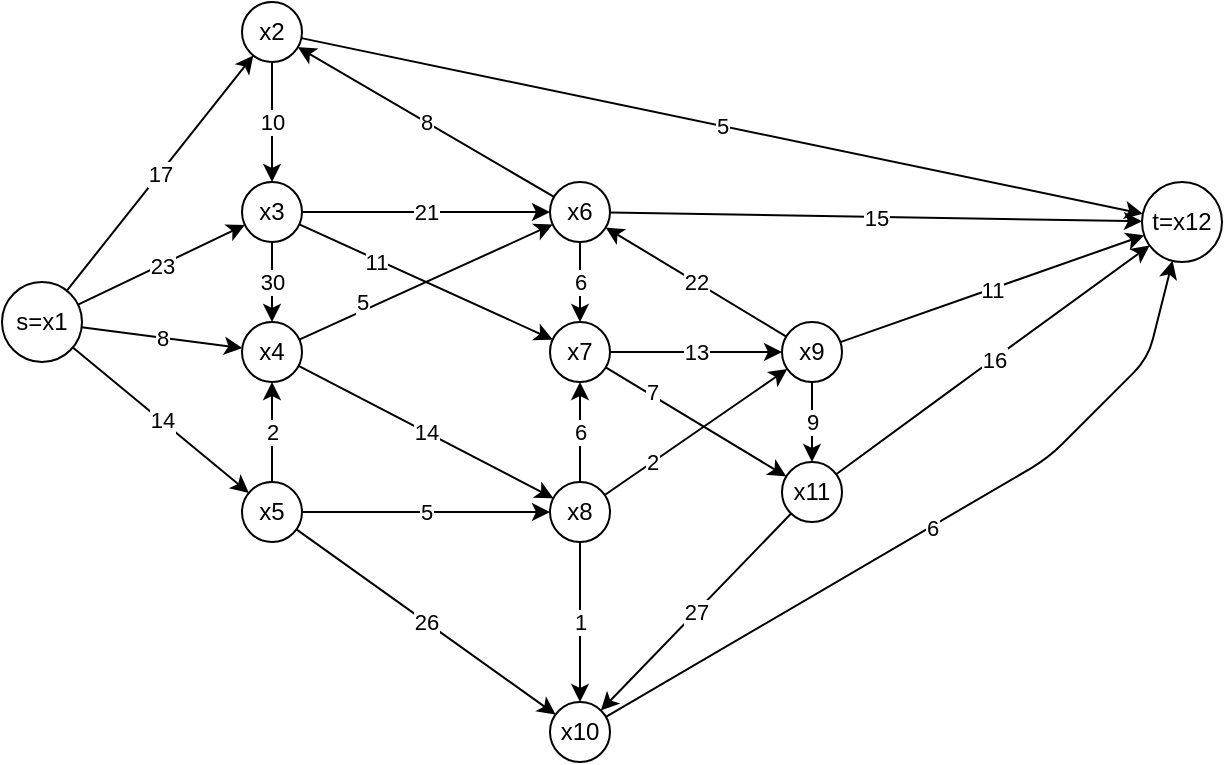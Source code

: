 <mxfile version="13.9.9" type="device"><diagram id="rLqQDBfj-kXCqu5qeH-N" name="Страница 1"><mxGraphModel dx="981" dy="567" grid="1" gridSize="10" guides="1" tooltips="1" connect="1" arrows="1" fold="1" page="1" pageScale="1" pageWidth="827" pageHeight="1169" math="0" shadow="0"><root><mxCell id="0"/><mxCell id="1" parent="0"/><mxCell id="h16cfQ7W_Old1PrBc1P_-1" value="s=x1" style="ellipse;whiteSpace=wrap;html=1;aspect=fixed;" parent="1" vertex="1"><mxGeometry x="110" y="270" width="40" height="40" as="geometry"/></mxCell><mxCell id="h16cfQ7W_Old1PrBc1P_-2" value="x2" style="ellipse;whiteSpace=wrap;html=1;aspect=fixed;" parent="1" vertex="1"><mxGeometry x="230" y="130" width="30" height="30" as="geometry"/></mxCell><mxCell id="h16cfQ7W_Old1PrBc1P_-3" value="x3" style="ellipse;whiteSpace=wrap;html=1;aspect=fixed;" parent="1" vertex="1"><mxGeometry x="230" y="220" width="30" height="30" as="geometry"/></mxCell><mxCell id="h16cfQ7W_Old1PrBc1P_-4" value="x4" style="ellipse;whiteSpace=wrap;html=1;aspect=fixed;" parent="1" vertex="1"><mxGeometry x="230" y="290" width="30" height="30" as="geometry"/></mxCell><mxCell id="h16cfQ7W_Old1PrBc1P_-5" value="x5" style="ellipse;whiteSpace=wrap;html=1;aspect=fixed;" parent="1" vertex="1"><mxGeometry x="230" y="370" width="30" height="30" as="geometry"/></mxCell><mxCell id="h16cfQ7W_Old1PrBc1P_-6" value="" style="endArrow=classic;html=1;" parent="1" source="h16cfQ7W_Old1PrBc1P_-1" target="h16cfQ7W_Old1PrBc1P_-2" edge="1"><mxGeometry relative="1" as="geometry"><mxPoint x="170" y="280" as="sourcePoint"/><mxPoint x="210" y="310" as="targetPoint"/></mxGeometry></mxCell><mxCell id="h16cfQ7W_Old1PrBc1P_-7" value="17" style="edgeLabel;resizable=0;html=1;align=center;verticalAlign=middle;" parent="h16cfQ7W_Old1PrBc1P_-6" connectable="0" vertex="1"><mxGeometry relative="1" as="geometry"/></mxCell><mxCell id="h16cfQ7W_Old1PrBc1P_-8" value="" style="endArrow=classic;html=1;" parent="1" source="h16cfQ7W_Old1PrBc1P_-1" target="h16cfQ7W_Old1PrBc1P_-3" edge="1"><mxGeometry relative="1" as="geometry"><mxPoint x="100" y="310" as="sourcePoint"/><mxPoint x="200" y="310" as="targetPoint"/></mxGeometry></mxCell><mxCell id="h16cfQ7W_Old1PrBc1P_-9" value="23" style="edgeLabel;resizable=0;html=1;align=center;verticalAlign=middle;" parent="h16cfQ7W_Old1PrBc1P_-8" connectable="0" vertex="1"><mxGeometry relative="1" as="geometry"><mxPoint as="offset"/></mxGeometry></mxCell><mxCell id="h16cfQ7W_Old1PrBc1P_-10" value="" style="endArrow=classic;html=1;" parent="1" source="h16cfQ7W_Old1PrBc1P_-1" target="h16cfQ7W_Old1PrBc1P_-4" edge="1"><mxGeometry relative="1" as="geometry"><mxPoint x="90" y="310" as="sourcePoint"/><mxPoint x="190" y="310" as="targetPoint"/></mxGeometry></mxCell><mxCell id="h16cfQ7W_Old1PrBc1P_-11" value="8" style="edgeLabel;resizable=0;html=1;align=center;verticalAlign=middle;" parent="h16cfQ7W_Old1PrBc1P_-10" connectable="0" vertex="1"><mxGeometry relative="1" as="geometry"/></mxCell><mxCell id="h16cfQ7W_Old1PrBc1P_-12" value="" style="endArrow=classic;html=1;" parent="1" source="h16cfQ7W_Old1PrBc1P_-1" target="h16cfQ7W_Old1PrBc1P_-5" edge="1"><mxGeometry relative="1" as="geometry"><mxPoint x="90" y="310" as="sourcePoint"/><mxPoint x="190" y="310" as="targetPoint"/></mxGeometry></mxCell><mxCell id="h16cfQ7W_Old1PrBc1P_-13" value="14" style="edgeLabel;resizable=0;html=1;align=center;verticalAlign=middle;" parent="h16cfQ7W_Old1PrBc1P_-12" connectable="0" vertex="1"><mxGeometry relative="1" as="geometry"/></mxCell><mxCell id="h16cfQ7W_Old1PrBc1P_-14" value="" style="endArrow=classic;html=1;" parent="1" source="h16cfQ7W_Old1PrBc1P_-2" target="h16cfQ7W_Old1PrBc1P_-3" edge="1"><mxGeometry relative="1" as="geometry"><mxPoint x="250" y="310" as="sourcePoint"/><mxPoint x="350" y="310" as="targetPoint"/></mxGeometry></mxCell><mxCell id="h16cfQ7W_Old1PrBc1P_-15" value="10" style="edgeLabel;resizable=0;html=1;align=center;verticalAlign=middle;" parent="h16cfQ7W_Old1PrBc1P_-14" connectable="0" vertex="1"><mxGeometry relative="1" as="geometry"/></mxCell><mxCell id="h16cfQ7W_Old1PrBc1P_-17" value="t=x12" style="ellipse;whiteSpace=wrap;html=1;aspect=fixed;" parent="1" vertex="1"><mxGeometry x="680" y="220" width="40" height="40" as="geometry"/></mxCell><mxCell id="h16cfQ7W_Old1PrBc1P_-18" value="" style="endArrow=classic;html=1;" parent="1" source="h16cfQ7W_Old1PrBc1P_-2" target="h16cfQ7W_Old1PrBc1P_-17" edge="1"><mxGeometry relative="1" as="geometry"><mxPoint x="260" y="310" as="sourcePoint"/><mxPoint x="360" y="310" as="targetPoint"/></mxGeometry></mxCell><mxCell id="h16cfQ7W_Old1PrBc1P_-19" value="5" style="edgeLabel;resizable=0;html=1;align=center;verticalAlign=middle;" parent="h16cfQ7W_Old1PrBc1P_-18" connectable="0" vertex="1"><mxGeometry relative="1" as="geometry"/></mxCell><mxCell id="h16cfQ7W_Old1PrBc1P_-20" value="" style="endArrow=classic;html=1;" parent="1" source="h16cfQ7W_Old1PrBc1P_-3" target="h16cfQ7W_Old1PrBc1P_-4" edge="1"><mxGeometry relative="1" as="geometry"><mxPoint x="260" y="270" as="sourcePoint"/><mxPoint x="360" y="270" as="targetPoint"/></mxGeometry></mxCell><mxCell id="h16cfQ7W_Old1PrBc1P_-21" value="30" style="edgeLabel;resizable=0;html=1;align=center;verticalAlign=middle;" parent="h16cfQ7W_Old1PrBc1P_-20" connectable="0" vertex="1"><mxGeometry relative="1" as="geometry"/></mxCell><mxCell id="h16cfQ7W_Old1PrBc1P_-22" value="x6" style="ellipse;whiteSpace=wrap;html=1;aspect=fixed;" parent="1" vertex="1"><mxGeometry x="384" y="220" width="30" height="30" as="geometry"/></mxCell><mxCell id="h16cfQ7W_Old1PrBc1P_-23" value="" style="endArrow=classic;html=1;fillColor=#dae8fc;" parent="1" source="h16cfQ7W_Old1PrBc1P_-3" target="h16cfQ7W_Old1PrBc1P_-22" edge="1"><mxGeometry relative="1" as="geometry"><mxPoint x="260" y="270" as="sourcePoint"/><mxPoint x="360" y="270" as="targetPoint"/></mxGeometry></mxCell><mxCell id="h16cfQ7W_Old1PrBc1P_-24" value="21" style="edgeLabel;resizable=0;html=1;align=center;verticalAlign=middle;" parent="h16cfQ7W_Old1PrBc1P_-23" connectable="0" vertex="1"><mxGeometry relative="1" as="geometry"/></mxCell><mxCell id="h16cfQ7W_Old1PrBc1P_-25" value="x7" style="ellipse;whiteSpace=wrap;html=1;aspect=fixed;" parent="1" vertex="1"><mxGeometry x="384" y="290" width="30" height="30" as="geometry"/></mxCell><mxCell id="h16cfQ7W_Old1PrBc1P_-26" value="" style="endArrow=classic;html=1;strokeColor=#000000;" parent="1" source="h16cfQ7W_Old1PrBc1P_-3" target="h16cfQ7W_Old1PrBc1P_-25" edge="1"><mxGeometry relative="1" as="geometry"><mxPoint x="260" y="270" as="sourcePoint"/><mxPoint x="360" y="270" as="targetPoint"/></mxGeometry></mxCell><mxCell id="h16cfQ7W_Old1PrBc1P_-27" value="11" style="edgeLabel;resizable=0;html=1;align=center;verticalAlign=middle;" parent="h16cfQ7W_Old1PrBc1P_-26" connectable="0" vertex="1"><mxGeometry relative="1" as="geometry"><mxPoint x="-25.07" y="-10.02" as="offset"/></mxGeometry></mxCell><mxCell id="h16cfQ7W_Old1PrBc1P_-28" value="" style="endArrow=classic;html=1;strokeColor=#000000;" parent="1" source="h16cfQ7W_Old1PrBc1P_-4" target="h16cfQ7W_Old1PrBc1P_-22" edge="1"><mxGeometry relative="1" as="geometry"><mxPoint x="260" y="270" as="sourcePoint"/><mxPoint x="330" y="340" as="targetPoint"/></mxGeometry></mxCell><mxCell id="h16cfQ7W_Old1PrBc1P_-29" value="5" style="edgeLabel;resizable=0;html=1;align=center;verticalAlign=middle;" parent="h16cfQ7W_Old1PrBc1P_-28" connectable="0" vertex="1"><mxGeometry relative="1" as="geometry"><mxPoint x="-31.95" y="9.96" as="offset"/></mxGeometry></mxCell><mxCell id="h16cfQ7W_Old1PrBc1P_-32" value="x8" style="ellipse;whiteSpace=wrap;html=1;aspect=fixed;" parent="1" vertex="1"><mxGeometry x="384" y="370" width="30" height="30" as="geometry"/></mxCell><mxCell id="h16cfQ7W_Old1PrBc1P_-37" value="" style="endArrow=classic;html=1;strokeColor=#000000;" parent="1" source="h16cfQ7W_Old1PrBc1P_-4" target="h16cfQ7W_Old1PrBc1P_-32" edge="1"><mxGeometry relative="1" as="geometry"><mxPoint x="260" y="270" as="sourcePoint"/><mxPoint x="360" y="270" as="targetPoint"/></mxGeometry></mxCell><mxCell id="h16cfQ7W_Old1PrBc1P_-38" value="14" style="edgeLabel;resizable=0;html=1;align=center;verticalAlign=middle;" parent="h16cfQ7W_Old1PrBc1P_-37" connectable="0" vertex="1"><mxGeometry relative="1" as="geometry"/></mxCell><mxCell id="h16cfQ7W_Old1PrBc1P_-39" value="" style="endArrow=classic;html=1;strokeColor=#000000;" parent="1" source="h16cfQ7W_Old1PrBc1P_-5" target="h16cfQ7W_Old1PrBc1P_-4" edge="1"><mxGeometry relative="1" as="geometry"><mxPoint x="260" y="270" as="sourcePoint"/><mxPoint x="360" y="270" as="targetPoint"/></mxGeometry></mxCell><mxCell id="h16cfQ7W_Old1PrBc1P_-40" value="2" style="edgeLabel;resizable=0;html=1;align=center;verticalAlign=middle;" parent="h16cfQ7W_Old1PrBc1P_-39" connectable="0" vertex="1"><mxGeometry relative="1" as="geometry"/></mxCell><mxCell id="h16cfQ7W_Old1PrBc1P_-41" value="" style="endArrow=classic;html=1;strokeColor=#000000;" parent="1" source="h16cfQ7W_Old1PrBc1P_-5" target="h16cfQ7W_Old1PrBc1P_-32" edge="1"><mxGeometry relative="1" as="geometry"><mxPoint x="260" y="270" as="sourcePoint"/><mxPoint x="360" y="270" as="targetPoint"/></mxGeometry></mxCell><mxCell id="h16cfQ7W_Old1PrBc1P_-42" value="5" style="edgeLabel;resizable=0;html=1;align=center;verticalAlign=middle;" parent="h16cfQ7W_Old1PrBc1P_-41" connectable="0" vertex="1"><mxGeometry relative="1" as="geometry"/></mxCell><mxCell id="h16cfQ7W_Old1PrBc1P_-43" value="x10" style="ellipse;whiteSpace=wrap;html=1;aspect=fixed;" parent="1" vertex="1"><mxGeometry x="384" y="480" width="30" height="30" as="geometry"/></mxCell><mxCell id="h16cfQ7W_Old1PrBc1P_-44" value="" style="endArrow=classic;html=1;strokeColor=#000000;" parent="1" source="h16cfQ7W_Old1PrBc1P_-5" target="h16cfQ7W_Old1PrBc1P_-43" edge="1"><mxGeometry relative="1" as="geometry"><mxPoint x="250" y="310" as="sourcePoint"/><mxPoint x="350" y="310" as="targetPoint"/></mxGeometry></mxCell><mxCell id="h16cfQ7W_Old1PrBc1P_-45" value="26" style="edgeLabel;resizable=0;html=1;align=center;verticalAlign=middle;" parent="h16cfQ7W_Old1PrBc1P_-44" connectable="0" vertex="1"><mxGeometry relative="1" as="geometry"/></mxCell><mxCell id="h16cfQ7W_Old1PrBc1P_-46" value="" style="endArrow=classic;html=1;strokeColor=#000000;" parent="1" source="h16cfQ7W_Old1PrBc1P_-22" target="h16cfQ7W_Old1PrBc1P_-2" edge="1"><mxGeometry relative="1" as="geometry"><mxPoint x="250" y="310" as="sourcePoint"/><mxPoint x="350" y="310" as="targetPoint"/></mxGeometry></mxCell><mxCell id="h16cfQ7W_Old1PrBc1P_-47" value="8" style="edgeLabel;resizable=0;html=1;align=center;verticalAlign=middle;" parent="h16cfQ7W_Old1PrBc1P_-46" connectable="0" vertex="1"><mxGeometry relative="1" as="geometry"/></mxCell><mxCell id="h16cfQ7W_Old1PrBc1P_-48" value="" style="endArrow=classic;html=1;strokeColor=#000000;" parent="1" source="h16cfQ7W_Old1PrBc1P_-22" target="h16cfQ7W_Old1PrBc1P_-25" edge="1"><mxGeometry relative="1" as="geometry"><mxPoint x="250" y="310" as="sourcePoint"/><mxPoint x="350" y="310" as="targetPoint"/></mxGeometry></mxCell><mxCell id="h16cfQ7W_Old1PrBc1P_-49" value="6" style="edgeLabel;resizable=0;html=1;align=center;verticalAlign=middle;" parent="h16cfQ7W_Old1PrBc1P_-48" connectable="0" vertex="1"><mxGeometry relative="1" as="geometry"/></mxCell><mxCell id="h16cfQ7W_Old1PrBc1P_-50" value="" style="endArrow=classic;html=1;strokeColor=#000000;" parent="1" source="h16cfQ7W_Old1PrBc1P_-22" target="h16cfQ7W_Old1PrBc1P_-17" edge="1"><mxGeometry relative="1" as="geometry"><mxPoint x="250" y="310" as="sourcePoint"/><mxPoint x="350" y="310" as="targetPoint"/></mxGeometry></mxCell><mxCell id="h16cfQ7W_Old1PrBc1P_-51" value="15" style="edgeLabel;resizable=0;html=1;align=center;verticalAlign=middle;" parent="h16cfQ7W_Old1PrBc1P_-50" connectable="0" vertex="1"><mxGeometry relative="1" as="geometry"/></mxCell><mxCell id="h16cfQ7W_Old1PrBc1P_-52" value="x9" style="ellipse;whiteSpace=wrap;html=1;aspect=fixed;" parent="1" vertex="1"><mxGeometry x="500" y="290" width="30" height="30" as="geometry"/></mxCell><mxCell id="h16cfQ7W_Old1PrBc1P_-53" value="" style="endArrow=classic;html=1;strokeColor=#000000;" parent="1" source="h16cfQ7W_Old1PrBc1P_-25" target="h16cfQ7W_Old1PrBc1P_-52" edge="1"><mxGeometry relative="1" as="geometry"><mxPoint x="440" y="310" as="sourcePoint"/><mxPoint x="540" y="310" as="targetPoint"/></mxGeometry></mxCell><mxCell id="h16cfQ7W_Old1PrBc1P_-54" value="13" style="edgeLabel;resizable=0;html=1;align=center;verticalAlign=middle;" parent="h16cfQ7W_Old1PrBc1P_-53" connectable="0" vertex="1"><mxGeometry relative="1" as="geometry"/></mxCell><mxCell id="h16cfQ7W_Old1PrBc1P_-55" value="x11" style="ellipse;whiteSpace=wrap;html=1;aspect=fixed;" parent="1" vertex="1"><mxGeometry x="500" y="360" width="30" height="30" as="geometry"/></mxCell><mxCell id="h16cfQ7W_Old1PrBc1P_-56" value="" style="endArrow=classic;html=1;strokeColor=#000000;" parent="1" source="h16cfQ7W_Old1PrBc1P_-25" target="h16cfQ7W_Old1PrBc1P_-55" edge="1"><mxGeometry relative="1" as="geometry"><mxPoint x="440" y="310" as="sourcePoint"/><mxPoint x="540" y="310" as="targetPoint"/></mxGeometry></mxCell><mxCell id="h16cfQ7W_Old1PrBc1P_-57" value="7" style="edgeLabel;resizable=0;html=1;align=center;verticalAlign=middle;" parent="h16cfQ7W_Old1PrBc1P_-56" connectable="0" vertex="1"><mxGeometry relative="1" as="geometry"><mxPoint x="-21.92" y="-14.94" as="offset"/></mxGeometry></mxCell><mxCell id="h16cfQ7W_Old1PrBc1P_-58" value="" style="endArrow=classic;html=1;strokeColor=#000000;" parent="1" source="h16cfQ7W_Old1PrBc1P_-32" target="h16cfQ7W_Old1PrBc1P_-25" edge="1"><mxGeometry relative="1" as="geometry"><mxPoint x="440" y="310" as="sourcePoint"/><mxPoint x="540" y="310" as="targetPoint"/></mxGeometry></mxCell><mxCell id="h16cfQ7W_Old1PrBc1P_-59" value="6" style="edgeLabel;resizable=0;html=1;align=center;verticalAlign=middle;" parent="h16cfQ7W_Old1PrBc1P_-58" connectable="0" vertex="1"><mxGeometry relative="1" as="geometry"/></mxCell><mxCell id="h16cfQ7W_Old1PrBc1P_-60" value="" style="endArrow=classic;html=1;strokeColor=#000000;" parent="1" source="h16cfQ7W_Old1PrBc1P_-32" target="h16cfQ7W_Old1PrBc1P_-52" edge="1"><mxGeometry relative="1" as="geometry"><mxPoint x="440" y="300" as="sourcePoint"/><mxPoint x="540" y="300" as="targetPoint"/></mxGeometry></mxCell><mxCell id="h16cfQ7W_Old1PrBc1P_-61" value="2" style="edgeLabel;resizable=0;html=1;align=center;verticalAlign=middle;" parent="h16cfQ7W_Old1PrBc1P_-60" connectable="0" vertex="1"><mxGeometry relative="1" as="geometry"><mxPoint x="-21.92" y="14.94" as="offset"/></mxGeometry></mxCell><mxCell id="h16cfQ7W_Old1PrBc1P_-62" value="" style="endArrow=classic;html=1;strokeColor=#000000;" parent="1" source="h16cfQ7W_Old1PrBc1P_-32" target="h16cfQ7W_Old1PrBc1P_-43" edge="1"><mxGeometry relative="1" as="geometry"><mxPoint x="440" y="350" as="sourcePoint"/><mxPoint x="540" y="350" as="targetPoint"/></mxGeometry></mxCell><mxCell id="h16cfQ7W_Old1PrBc1P_-63" value="1" style="edgeLabel;resizable=0;html=1;align=center;verticalAlign=middle;" parent="h16cfQ7W_Old1PrBc1P_-62" connectable="0" vertex="1"><mxGeometry relative="1" as="geometry"/></mxCell><mxCell id="h16cfQ7W_Old1PrBc1P_-64" value="" style="endArrow=classic;html=1;strokeColor=#000000;" parent="1" source="h16cfQ7W_Old1PrBc1P_-52" target="h16cfQ7W_Old1PrBc1P_-22" edge="1"><mxGeometry relative="1" as="geometry"><mxPoint x="460" y="300" as="sourcePoint"/><mxPoint x="560" y="300" as="targetPoint"/></mxGeometry></mxCell><mxCell id="h16cfQ7W_Old1PrBc1P_-65" value="22" style="edgeLabel;resizable=0;html=1;align=center;verticalAlign=middle;" parent="h16cfQ7W_Old1PrBc1P_-64" connectable="0" vertex="1"><mxGeometry relative="1" as="geometry"/></mxCell><mxCell id="h16cfQ7W_Old1PrBc1P_-66" value="" style="endArrow=classic;html=1;strokeColor=#000000;" parent="1" source="h16cfQ7W_Old1PrBc1P_-52" target="h16cfQ7W_Old1PrBc1P_-55" edge="1"><mxGeometry relative="1" as="geometry"><mxPoint x="460" y="300" as="sourcePoint"/><mxPoint x="560" y="300" as="targetPoint"/></mxGeometry></mxCell><mxCell id="h16cfQ7W_Old1PrBc1P_-67" value="9" style="edgeLabel;resizable=0;html=1;align=center;verticalAlign=middle;" parent="h16cfQ7W_Old1PrBc1P_-66" connectable="0" vertex="1"><mxGeometry relative="1" as="geometry"/></mxCell><mxCell id="h16cfQ7W_Old1PrBc1P_-68" value="" style="endArrow=classic;html=1;strokeColor=#000000;" parent="1" source="h16cfQ7W_Old1PrBc1P_-52" target="h16cfQ7W_Old1PrBc1P_-17" edge="1"><mxGeometry relative="1" as="geometry"><mxPoint x="460" y="300" as="sourcePoint"/><mxPoint x="560" y="300" as="targetPoint"/></mxGeometry></mxCell><mxCell id="h16cfQ7W_Old1PrBc1P_-69" value="11" style="edgeLabel;resizable=0;html=1;align=center;verticalAlign=middle;" parent="h16cfQ7W_Old1PrBc1P_-68" connectable="0" vertex="1"><mxGeometry relative="1" as="geometry"/></mxCell><mxCell id="h16cfQ7W_Old1PrBc1P_-70" value="" style="endArrow=classic;html=1;strokeColor=#000000;" parent="1" source="h16cfQ7W_Old1PrBc1P_-43" target="h16cfQ7W_Old1PrBc1P_-17" edge="1"><mxGeometry relative="1" as="geometry"><mxPoint x="434.13" y="504.231" as="sourcePoint"/><mxPoint x="709.995" y="265.77" as="targetPoint"/><Array as="points"><mxPoint x="633.04" y="358.11"/><mxPoint x="683.04" y="308.11"/></Array></mxGeometry></mxCell><mxCell id="h16cfQ7W_Old1PrBc1P_-71" value="6" style="edgeLabel;resizable=0;html=1;align=center;verticalAlign=middle;" parent="h16cfQ7W_Old1PrBc1P_-70" connectable="0" vertex="1"><mxGeometry relative="1" as="geometry"/></mxCell><mxCell id="h16cfQ7W_Old1PrBc1P_-72" value="" style="endArrow=classic;html=1;strokeColor=#000000;" parent="1" source="h16cfQ7W_Old1PrBc1P_-55" target="h16cfQ7W_Old1PrBc1P_-43" edge="1"><mxGeometry relative="1" as="geometry"><mxPoint x="400" y="300" as="sourcePoint"/><mxPoint x="500" y="300" as="targetPoint"/></mxGeometry></mxCell><mxCell id="h16cfQ7W_Old1PrBc1P_-73" value="27" style="edgeLabel;resizable=0;html=1;align=center;verticalAlign=middle;" parent="h16cfQ7W_Old1PrBc1P_-72" connectable="0" vertex="1"><mxGeometry relative="1" as="geometry"/></mxCell><mxCell id="h16cfQ7W_Old1PrBc1P_-74" value="" style="endArrow=classic;html=1;strokeColor=#000000;" parent="1" source="h16cfQ7W_Old1PrBc1P_-55" target="h16cfQ7W_Old1PrBc1P_-17" edge="1"><mxGeometry relative="1" as="geometry"><mxPoint x="400" y="300" as="sourcePoint"/><mxPoint x="500" y="300" as="targetPoint"/><Array as="points"><mxPoint x="590" y="320"/></Array></mxGeometry></mxCell><mxCell id="h16cfQ7W_Old1PrBc1P_-75" value="16" style="edgeLabel;resizable=0;html=1;align=center;verticalAlign=middle;" parent="h16cfQ7W_Old1PrBc1P_-74" connectable="0" vertex="1"><mxGeometry relative="1" as="geometry"/></mxCell></root></mxGraphModel></diagram></mxfile>